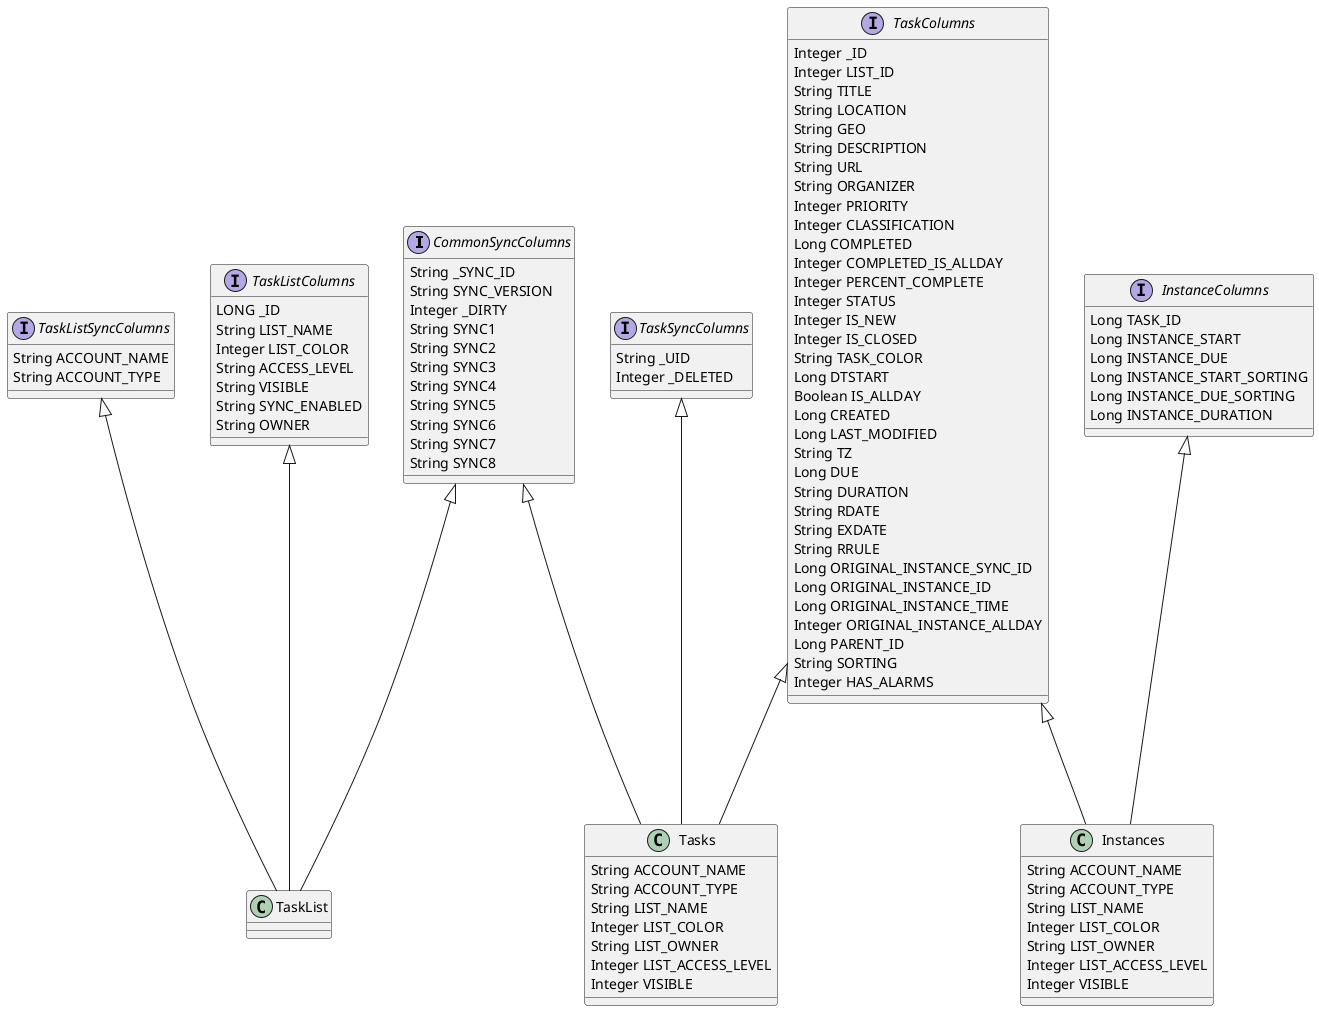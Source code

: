 @startuml

interface CommonSyncColumns {
String _SYNC_ID
String SYNC_VERSION
Integer _DIRTY
String SYNC1
String SYNC2
String SYNC3
String SYNC4
String SYNC5
String SYNC6
String SYNC7
String SYNC8
}
interface TaskListSyncColumns {
String ACCOUNT_NAME
String ACCOUNT_TYPE
}
interface TaskSyncColumns {
String _UID
Integer _DELETED
}
interface TaskListColumns {
LONG _ID
String LIST_NAME
Integer LIST_COLOR
String ACCESS_LEVEL
String VISIBLE
String SYNC_ENABLED
String OWNER
}
class TaskList
TaskListColumns <|--- TaskList
TaskListSyncColumns <|--- TaskList
CommonSyncColumns <|--- TaskList



interface TaskColumns {
Integer _ID
Integer LIST_ID
String TITLE
String LOCATION
String GEO
String DESCRIPTION
String URL
String ORGANIZER
Integer PRIORITY
Integer CLASSIFICATION
Long COMPLETED
Integer COMPLETED_IS_ALLDAY
Integer PERCENT_COMPLETE
Integer STATUS
Integer IS_NEW
Integer IS_CLOSED
String TASK_COLOR
Long DTSTART
Boolean IS_ALLDAY
Long CREATED
Long LAST_MODIFIED
String TZ
Long DUE
String DURATION
String RDATE
String EXDATE
String RRULE
Long ORIGINAL_INSTANCE_SYNC_ID
Long ORIGINAL_INSTANCE_ID
Long ORIGINAL_INSTANCE_TIME
Integer ORIGINAL_INSTANCE_ALLDAY
Long PARENT_ID
String SORTING
Integer HAS_ALARMS
}
class Tasks {
String ACCOUNT_NAME
String ACCOUNT_TYPE
String LIST_NAME
Integer LIST_COLOR
String LIST_OWNER
Integer LIST_ACCESS_LEVEL
Integer VISIBLE
}
TaskColumns <|--- Tasks
CommonSyncColumns <|--- Tasks
TaskSyncColumns <|--- Tasks


interface InstanceColumns {
Long TASK_ID
Long INSTANCE_START
Long INSTANCE_DUE
Long INSTANCE_START_SORTING
Long INSTANCE_DUE_SORTING
Long INSTANCE_DURATION
}
class Instances {
String ACCOUNT_NAME
String ACCOUNT_TYPE
String LIST_NAME
Integer LIST_COLOR
String LIST_OWNER
Integer LIST_ACCESS_LEVEL
Integer VISIBLE
}
TaskColumns <|--- Instances
InstanceColumns <|--- Instances

@enduml